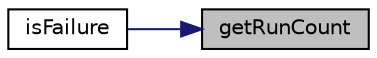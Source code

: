 digraph "getRunCount"
{
 // LATEX_PDF_SIZE
  edge [fontname="Helvetica",fontsize="10",labelfontname="Helvetica",labelfontsize="10"];
  node [fontname="Helvetica",fontsize="10",shape=record];
  rankdir="RL";
  Node1 [label="getRunCount",height=0.2,width=0.4,color="black", fillcolor="grey75", style="filled", fontcolor="black",tooltip=" "];
  Node1 -> Node2 [dir="back",color="midnightblue",fontsize="10",style="solid",fontname="Helvetica"];
  Node2 [label="isFailure",height=0.2,width=0.4,color="black", fillcolor="white", style="filled",URL="$class_test_result.html#a9d0d11f866fc5245b52617ebf2b501cb",tooltip=" "];
}
